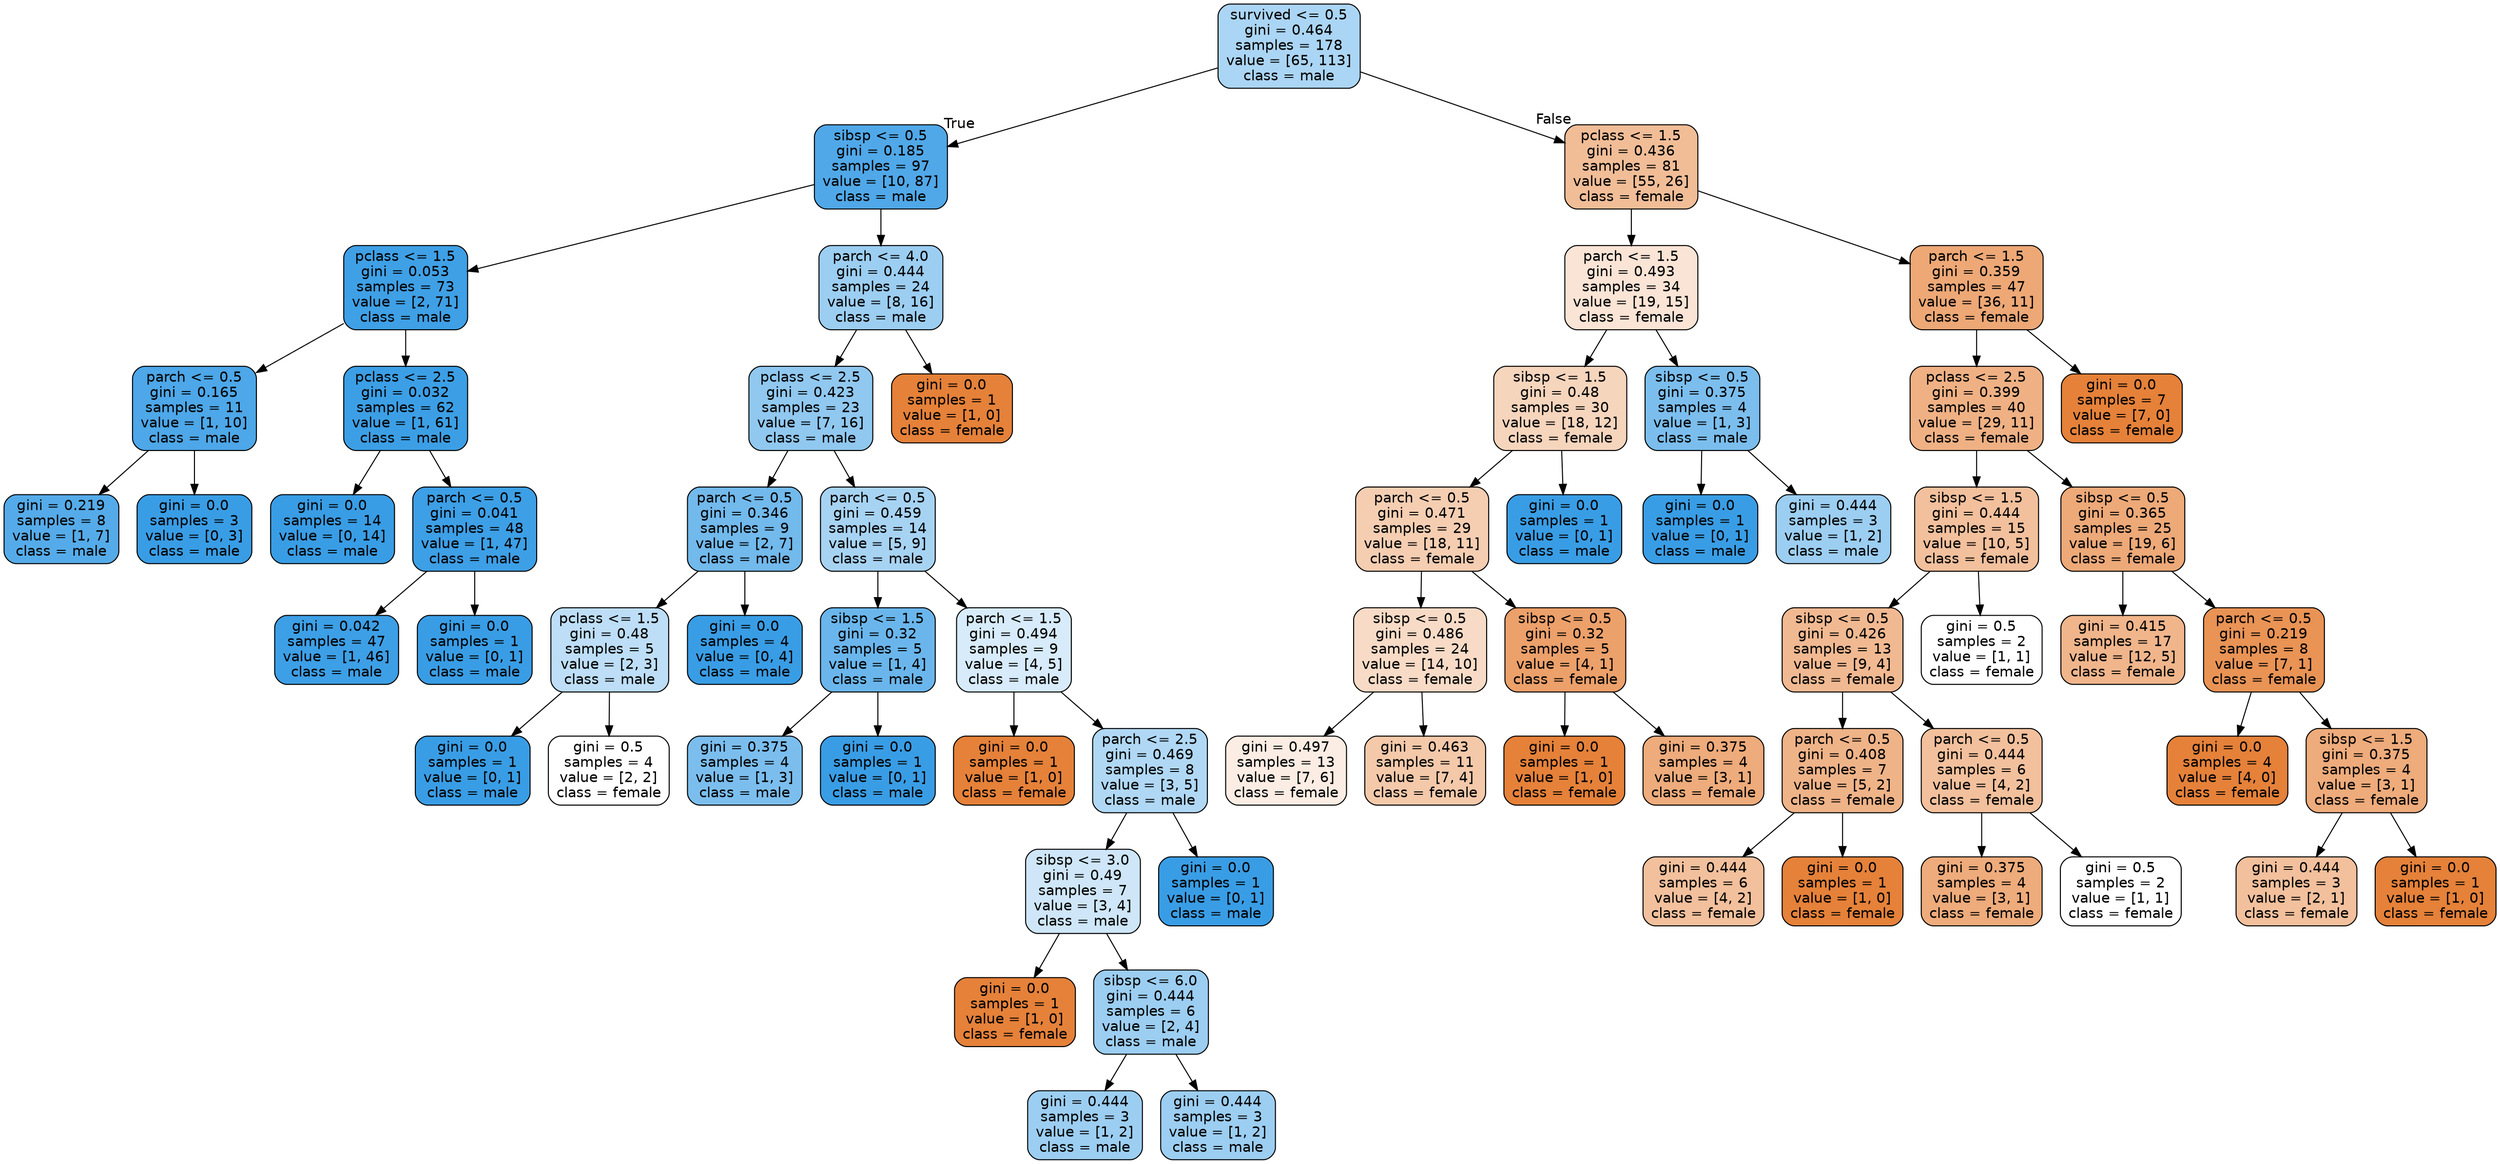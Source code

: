 digraph Tree {
node [shape=box, style="filled, rounded", color="black", fontname="helvetica"] ;
edge [fontname="helvetica"] ;
0 [label="survived <= 0.5\ngini = 0.464\nsamples = 178\nvalue = [65, 113]\nclass = male", fillcolor="#abd5f4"] ;
1 [label="sibsp <= 0.5\ngini = 0.185\nsamples = 97\nvalue = [10, 87]\nclass = male", fillcolor="#50a8e8"] ;
0 -> 1 [labeldistance=2.5, labelangle=45, headlabel="True"] ;
2 [label="pclass <= 1.5\ngini = 0.053\nsamples = 73\nvalue = [2, 71]\nclass = male", fillcolor="#3fa0e6"] ;
1 -> 2 ;
3 [label="parch <= 0.5\ngini = 0.165\nsamples = 11\nvalue = [1, 10]\nclass = male", fillcolor="#4da7e8"] ;
2 -> 3 ;
4 [label="gini = 0.219\nsamples = 8\nvalue = [1, 7]\nclass = male", fillcolor="#55abe9"] ;
3 -> 4 ;
5 [label="gini = 0.0\nsamples = 3\nvalue = [0, 3]\nclass = male", fillcolor="#399de5"] ;
3 -> 5 ;
6 [label="pclass <= 2.5\ngini = 0.032\nsamples = 62\nvalue = [1, 61]\nclass = male", fillcolor="#3c9fe5"] ;
2 -> 6 ;
7 [label="gini = 0.0\nsamples = 14\nvalue = [0, 14]\nclass = male", fillcolor="#399de5"] ;
6 -> 7 ;
8 [label="parch <= 0.5\ngini = 0.041\nsamples = 48\nvalue = [1, 47]\nclass = male", fillcolor="#3d9fe6"] ;
6 -> 8 ;
9 [label="gini = 0.042\nsamples = 47\nvalue = [1, 46]\nclass = male", fillcolor="#3d9fe6"] ;
8 -> 9 ;
10 [label="gini = 0.0\nsamples = 1\nvalue = [0, 1]\nclass = male", fillcolor="#399de5"] ;
8 -> 10 ;
11 [label="parch <= 4.0\ngini = 0.444\nsamples = 24\nvalue = [8, 16]\nclass = male", fillcolor="#9ccef2"] ;
1 -> 11 ;
12 [label="pclass <= 2.5\ngini = 0.423\nsamples = 23\nvalue = [7, 16]\nclass = male", fillcolor="#90c8f0"] ;
11 -> 12 ;
13 [label="parch <= 0.5\ngini = 0.346\nsamples = 9\nvalue = [2, 7]\nclass = male", fillcolor="#72b9ec"] ;
12 -> 13 ;
14 [label="pclass <= 1.5\ngini = 0.48\nsamples = 5\nvalue = [2, 3]\nclass = male", fillcolor="#bddef6"] ;
13 -> 14 ;
15 [label="gini = 0.0\nsamples = 1\nvalue = [0, 1]\nclass = male", fillcolor="#399de5"] ;
14 -> 15 ;
16 [label="gini = 0.5\nsamples = 4\nvalue = [2, 2]\nclass = female", fillcolor="#ffffff"] ;
14 -> 16 ;
17 [label="gini = 0.0\nsamples = 4\nvalue = [0, 4]\nclass = male", fillcolor="#399de5"] ;
13 -> 17 ;
18 [label="parch <= 0.5\ngini = 0.459\nsamples = 14\nvalue = [5, 9]\nclass = male", fillcolor="#a7d3f3"] ;
12 -> 18 ;
19 [label="sibsp <= 1.5\ngini = 0.32\nsamples = 5\nvalue = [1, 4]\nclass = male", fillcolor="#6ab6ec"] ;
18 -> 19 ;
20 [label="gini = 0.375\nsamples = 4\nvalue = [1, 3]\nclass = male", fillcolor="#7bbeee"] ;
19 -> 20 ;
21 [label="gini = 0.0\nsamples = 1\nvalue = [0, 1]\nclass = male", fillcolor="#399de5"] ;
19 -> 21 ;
22 [label="parch <= 1.5\ngini = 0.494\nsamples = 9\nvalue = [4, 5]\nclass = male", fillcolor="#d7ebfa"] ;
18 -> 22 ;
23 [label="gini = 0.0\nsamples = 1\nvalue = [1, 0]\nclass = female", fillcolor="#e58139"] ;
22 -> 23 ;
24 [label="parch <= 2.5\ngini = 0.469\nsamples = 8\nvalue = [3, 5]\nclass = male", fillcolor="#b0d8f5"] ;
22 -> 24 ;
25 [label="sibsp <= 3.0\ngini = 0.49\nsamples = 7\nvalue = [3, 4]\nclass = male", fillcolor="#cee6f8"] ;
24 -> 25 ;
26 [label="gini = 0.0\nsamples = 1\nvalue = [1, 0]\nclass = female", fillcolor="#e58139"] ;
25 -> 26 ;
27 [label="sibsp <= 6.0\ngini = 0.444\nsamples = 6\nvalue = [2, 4]\nclass = male", fillcolor="#9ccef2"] ;
25 -> 27 ;
28 [label="gini = 0.444\nsamples = 3\nvalue = [1, 2]\nclass = male", fillcolor="#9ccef2"] ;
27 -> 28 ;
29 [label="gini = 0.444\nsamples = 3\nvalue = [1, 2]\nclass = male", fillcolor="#9ccef2"] ;
27 -> 29 ;
30 [label="gini = 0.0\nsamples = 1\nvalue = [0, 1]\nclass = male", fillcolor="#399de5"] ;
24 -> 30 ;
31 [label="gini = 0.0\nsamples = 1\nvalue = [1, 0]\nclass = female", fillcolor="#e58139"] ;
11 -> 31 ;
32 [label="pclass <= 1.5\ngini = 0.436\nsamples = 81\nvalue = [55, 26]\nclass = female", fillcolor="#f1bd97"] ;
0 -> 32 [labeldistance=2.5, labelangle=-45, headlabel="False"] ;
33 [label="parch <= 1.5\ngini = 0.493\nsamples = 34\nvalue = [19, 15]\nclass = female", fillcolor="#fae4d5"] ;
32 -> 33 ;
34 [label="sibsp <= 1.5\ngini = 0.48\nsamples = 30\nvalue = [18, 12]\nclass = female", fillcolor="#f6d5bd"] ;
33 -> 34 ;
35 [label="parch <= 0.5\ngini = 0.471\nsamples = 29\nvalue = [18, 11]\nclass = female", fillcolor="#f5ceb2"] ;
34 -> 35 ;
36 [label="sibsp <= 0.5\ngini = 0.486\nsamples = 24\nvalue = [14, 10]\nclass = female", fillcolor="#f8dbc6"] ;
35 -> 36 ;
37 [label="gini = 0.497\nsamples = 13\nvalue = [7, 6]\nclass = female", fillcolor="#fbede3"] ;
36 -> 37 ;
38 [label="gini = 0.463\nsamples = 11\nvalue = [7, 4]\nclass = female", fillcolor="#f4c9aa"] ;
36 -> 38 ;
39 [label="sibsp <= 0.5\ngini = 0.32\nsamples = 5\nvalue = [4, 1]\nclass = female", fillcolor="#eca06a"] ;
35 -> 39 ;
40 [label="gini = 0.0\nsamples = 1\nvalue = [1, 0]\nclass = female", fillcolor="#e58139"] ;
39 -> 40 ;
41 [label="gini = 0.375\nsamples = 4\nvalue = [3, 1]\nclass = female", fillcolor="#eeab7b"] ;
39 -> 41 ;
42 [label="gini = 0.0\nsamples = 1\nvalue = [0, 1]\nclass = male", fillcolor="#399de5"] ;
34 -> 42 ;
43 [label="sibsp <= 0.5\ngini = 0.375\nsamples = 4\nvalue = [1, 3]\nclass = male", fillcolor="#7bbeee"] ;
33 -> 43 ;
44 [label="gini = 0.0\nsamples = 1\nvalue = [0, 1]\nclass = male", fillcolor="#399de5"] ;
43 -> 44 ;
45 [label="gini = 0.444\nsamples = 3\nvalue = [1, 2]\nclass = male", fillcolor="#9ccef2"] ;
43 -> 45 ;
46 [label="parch <= 1.5\ngini = 0.359\nsamples = 47\nvalue = [36, 11]\nclass = female", fillcolor="#eda876"] ;
32 -> 46 ;
47 [label="pclass <= 2.5\ngini = 0.399\nsamples = 40\nvalue = [29, 11]\nclass = female", fillcolor="#efb184"] ;
46 -> 47 ;
48 [label="sibsp <= 1.5\ngini = 0.444\nsamples = 15\nvalue = [10, 5]\nclass = female", fillcolor="#f2c09c"] ;
47 -> 48 ;
49 [label="sibsp <= 0.5\ngini = 0.426\nsamples = 13\nvalue = [9, 4]\nclass = female", fillcolor="#f1b991"] ;
48 -> 49 ;
50 [label="parch <= 0.5\ngini = 0.408\nsamples = 7\nvalue = [5, 2]\nclass = female", fillcolor="#efb388"] ;
49 -> 50 ;
51 [label="gini = 0.444\nsamples = 6\nvalue = [4, 2]\nclass = female", fillcolor="#f2c09c"] ;
50 -> 51 ;
52 [label="gini = 0.0\nsamples = 1\nvalue = [1, 0]\nclass = female", fillcolor="#e58139"] ;
50 -> 52 ;
53 [label="parch <= 0.5\ngini = 0.444\nsamples = 6\nvalue = [4, 2]\nclass = female", fillcolor="#f2c09c"] ;
49 -> 53 ;
54 [label="gini = 0.375\nsamples = 4\nvalue = [3, 1]\nclass = female", fillcolor="#eeab7b"] ;
53 -> 54 ;
55 [label="gini = 0.5\nsamples = 2\nvalue = [1, 1]\nclass = female", fillcolor="#ffffff"] ;
53 -> 55 ;
56 [label="gini = 0.5\nsamples = 2\nvalue = [1, 1]\nclass = female", fillcolor="#ffffff"] ;
48 -> 56 ;
57 [label="sibsp <= 0.5\ngini = 0.365\nsamples = 25\nvalue = [19, 6]\nclass = female", fillcolor="#eda978"] ;
47 -> 57 ;
58 [label="gini = 0.415\nsamples = 17\nvalue = [12, 5]\nclass = female", fillcolor="#f0b58b"] ;
57 -> 58 ;
59 [label="parch <= 0.5\ngini = 0.219\nsamples = 8\nvalue = [7, 1]\nclass = female", fillcolor="#e99355"] ;
57 -> 59 ;
60 [label="gini = 0.0\nsamples = 4\nvalue = [4, 0]\nclass = female", fillcolor="#e58139"] ;
59 -> 60 ;
61 [label="sibsp <= 1.5\ngini = 0.375\nsamples = 4\nvalue = [3, 1]\nclass = female", fillcolor="#eeab7b"] ;
59 -> 61 ;
62 [label="gini = 0.444\nsamples = 3\nvalue = [2, 1]\nclass = female", fillcolor="#f2c09c"] ;
61 -> 62 ;
63 [label="gini = 0.0\nsamples = 1\nvalue = [1, 0]\nclass = female", fillcolor="#e58139"] ;
61 -> 63 ;
64 [label="gini = 0.0\nsamples = 7\nvalue = [7, 0]\nclass = female", fillcolor="#e58139"] ;
46 -> 64 ;
}